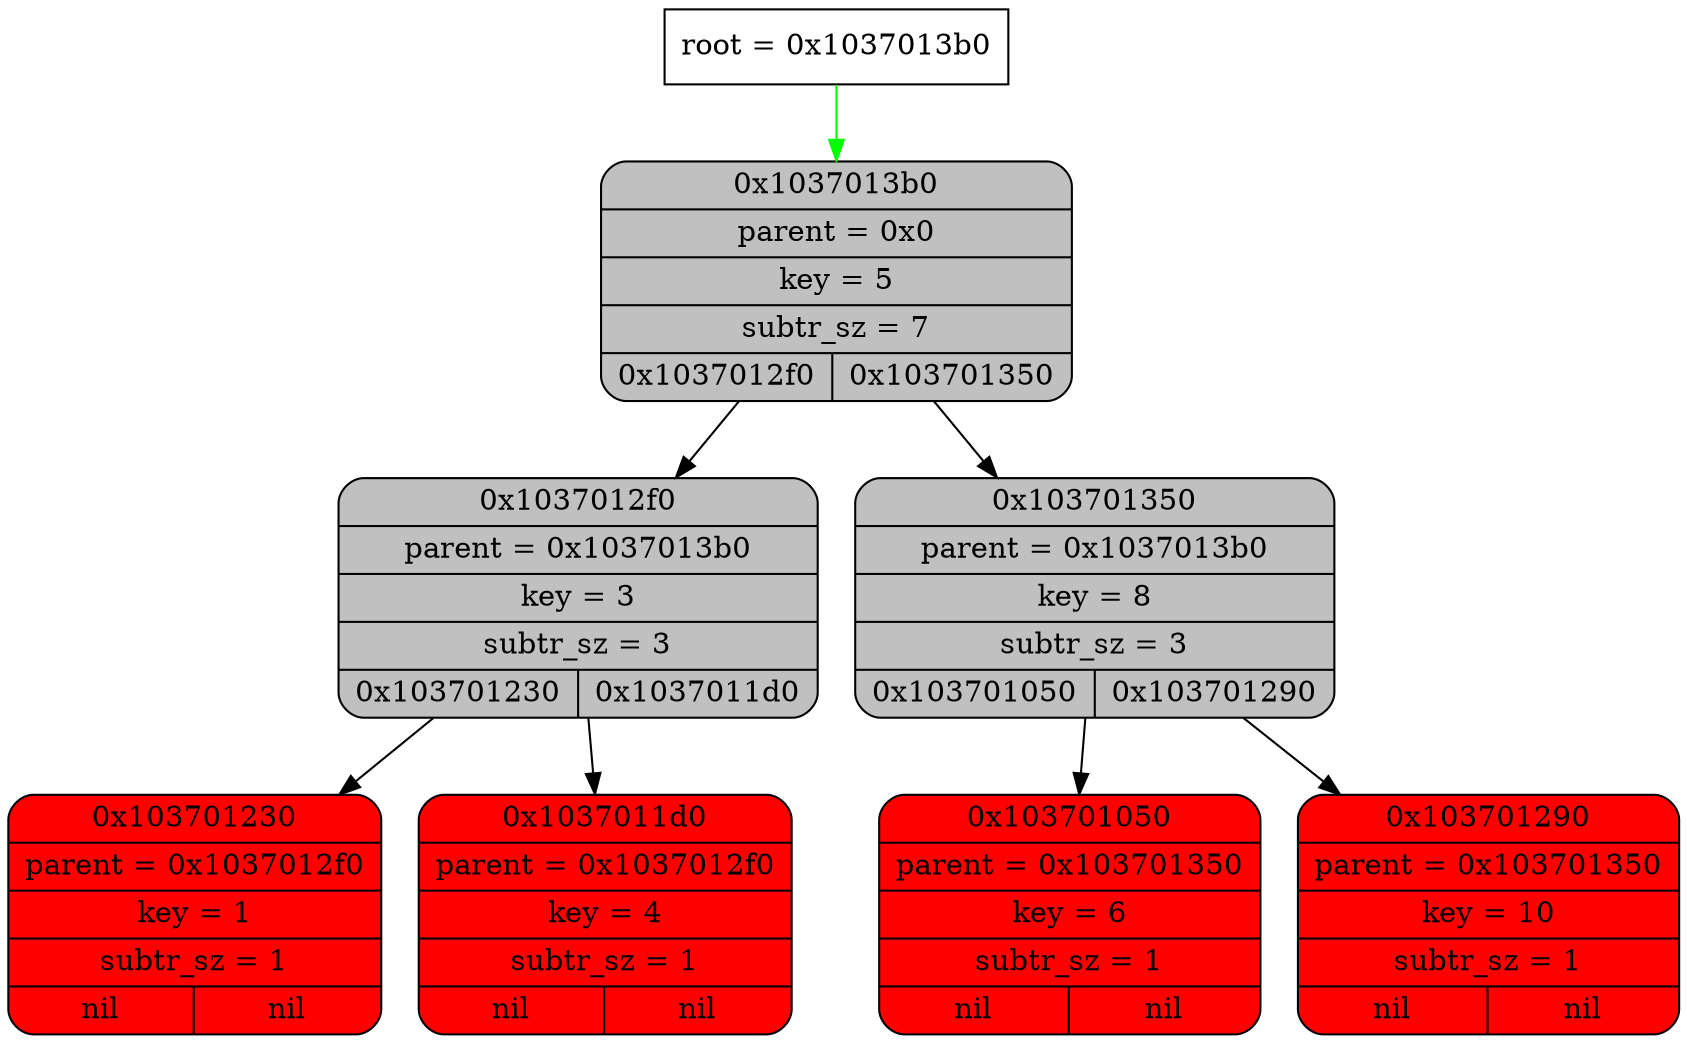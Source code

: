 digraph
{
    node_info[shape = record, label = "{root = 0x1037013b0}"];

    node_info->node_0x1037013b0 [color = "green"];
    node_0x1037013b0[shape = Mrecord, label = "{{0x1037013b0} | {parent =  0x0} | {key = 5} | {subtr_sz = 7} | {0x1037012f0| 0x103701350}}",
 style="filled", fillcolor="grey"];
    node_0x1037012f0[shape = Mrecord, label = "{{0x1037012f0} | {parent =  0x1037013b0} | {key = 3} | {subtr_sz = 3} | {0x103701230| 0x1037011d0}}",
 style="filled", fillcolor="grey"];
    node_0x103701230[shape = Mrecord, label = "{{0x103701230} | {parent =  0x1037012f0} | {key = 1} | {subtr_sz = 1} | {nil | nil}}",
 style="filled", fillcolor="red"];
    node_0x1037011d0[shape = Mrecord, label = "{{0x1037011d0} | {parent =  0x1037012f0} | {key = 4} | {subtr_sz = 1} | {nil | nil}}",
 style="filled", fillcolor="red"];
    node_0x103701350[shape = Mrecord, label = "{{0x103701350} | {parent =  0x1037013b0} | {key = 8} | {subtr_sz = 3} | {0x103701050| 0x103701290}}",
 style="filled", fillcolor="grey"];
    node_0x103701050[shape = Mrecord, label = "{{0x103701050} | {parent =  0x103701350} | {key = 6} | {subtr_sz = 1} | {nil | nil}}",
 style="filled", fillcolor="red"];
    node_0x103701290[shape = Mrecord, label = "{{0x103701290} | {parent =  0x103701350} | {key = 10} | {subtr_sz = 1} | {nil | nil}}",
 style="filled", fillcolor="red"];
    node_0x1037013b0->node_0x1037012f0
    node_0x1037013b0->node_0x103701350
    node_0x103701350->node_0x103701050
    node_0x103701350->node_0x103701290
    node_0x1037012f0->node_0x103701230
    node_0x1037012f0->node_0x1037011d0

}